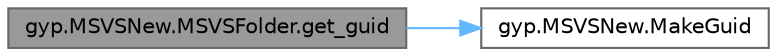 digraph "gyp.MSVSNew.MSVSFolder.get_guid"
{
 // LATEX_PDF_SIZE
  bgcolor="transparent";
  edge [fontname=Helvetica,fontsize=10,labelfontname=Helvetica,labelfontsize=10];
  node [fontname=Helvetica,fontsize=10,shape=box,height=0.2,width=0.4];
  rankdir="LR";
  Node1 [id="Node000001",label="gyp.MSVSNew.MSVSFolder.get_guid",height=0.2,width=0.4,color="gray40", fillcolor="grey60", style="filled", fontcolor="black",tooltip=" "];
  Node1 -> Node2 [id="edge2_Node000001_Node000002",color="steelblue1",style="solid",tooltip=" "];
  Node2 [id="Node000002",label="gyp.MSVSNew.MakeGuid",height=0.2,width=0.4,color="grey40", fillcolor="white", style="filled",URL="$namespacegyp_1_1_m_s_v_s_new.html#a9cfb6c41abc4414ce60ec76a97b9beb5",tooltip=" "];
}
